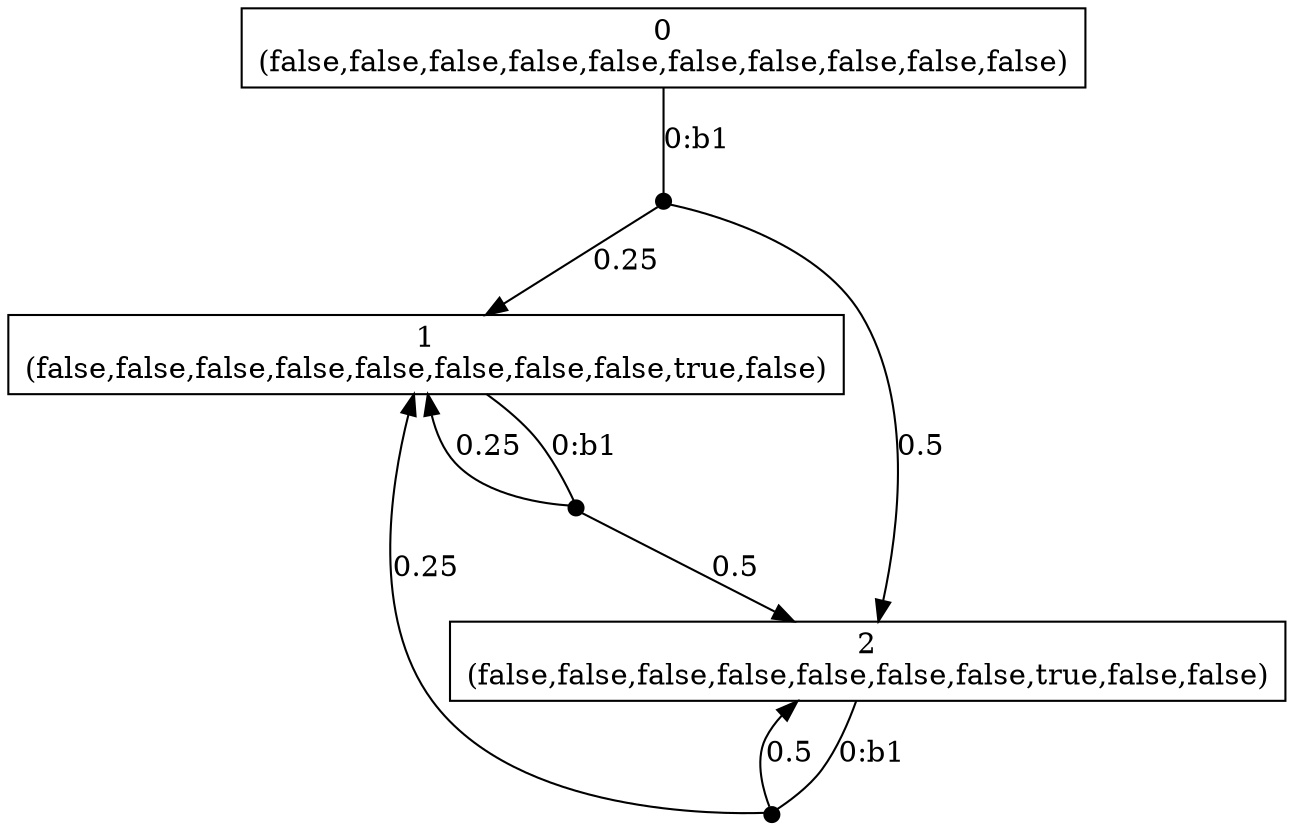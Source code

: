 digraph MDP {
node [label="",shape="box"];
0 [label="0\n(false,false,false,false,false,false,false,false,false,false)"];
0 -> n0_0  [label="0:b1",arrowhead="none"];
n0_0 [ shape=point,width=0.1,height=0.1,label="" ];
n0_0 -> 1  [label="0.25"];
n0_0 -> 2  [label="0.5"];
1 [label="1\n(false,false,false,false,false,false,false,false,true,false)"];
1 -> n1_0  [label="0:b1",arrowhead="none"];
n1_0 [ shape=point,width=0.1,height=0.1,label="" ];
n1_0 -> 1  [label="0.25"];
n1_0 -> 2  [label="0.5"];
2 [label="2\n(false,false,false,false,false,false,false,true,false,false)"];
2 -> n2_0  [label="0:b1",arrowhead="none"];
n2_0 [ shape=point,width=0.1,height=0.1,label="" ];
n2_0 -> 1  [label="0.25"];
n2_0 -> 2  [label="0.5"];
}

